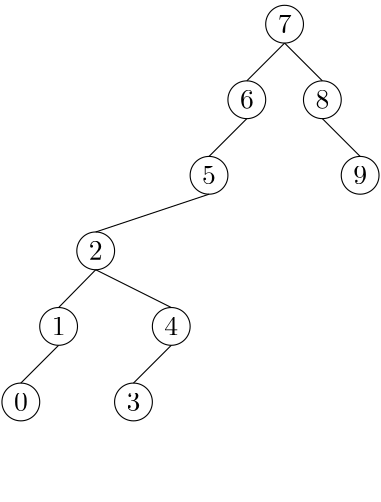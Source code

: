 <?xml version="1.0"?>
<!DOCTYPE ipe SYSTEM "ipe.dtd">
<ipe version="70010" creator="Ipe 7.0.10">
<info created="D:20110525141707" modified="D:20111115140401"/>
<ipestyle name="basic">
<symbol name="arrow/arc(spx)">
<path stroke="sym-stroke" fill="sym-stroke" pen="sym-pen">
0 0 m
-1 0.333 l
-1 -0.333 l
h
</path>
</symbol>
<symbol name="arrow/farc(spx)">
<path stroke="sym-stroke" fill="white" pen="sym-pen">
0 0 m
-1 0.333 l
-1 -0.333 l
h
</path>
</symbol>
<symbol name="mark/circle(sx)" transformations="translations">
<path fill="sym-stroke">
0.6 0 0 0.6 0 0 e
0.4 0 0 0.4 0 0 e
</path>
</symbol>
<symbol name="mark/disk(sx)" transformations="translations">
<path fill="sym-stroke">
0.6 0 0 0.6 0 0 e
</path>
</symbol>
<symbol name="mark/fdisk(sfx)" transformations="translations">
<group>
<path fill="sym-stroke" fillrule="eofill">
0.6 0 0 0.6 0 0 e
0.4 0 0 0.4 0 0 e
</path>
<path fill="sym-fill">
0.4 0 0 0.4 0 0 e
</path>
</group>
</symbol>
<symbol name="mark/box(sx)" transformations="translations">
<path fill="sym-stroke" fillrule="eofill">
-0.6 -0.6 m
0.6 -0.6 l
0.6 0.6 l
-0.6 0.6 l
h
-0.4 -0.4 m
0.4 -0.4 l
0.4 0.4 l
-0.4 0.4 l
h
</path>
</symbol>
<symbol name="mark/square(sx)" transformations="translations">
<path fill="sym-stroke">
-0.6 -0.6 m
0.6 -0.6 l
0.6 0.6 l
-0.6 0.6 l
h
</path>
</symbol>
<symbol name="mark/fsquare(sfx)" transformations="translations">
<group>
<path fill="sym-stroke" fillrule="eofill">
-0.6 -0.6 m
0.6 -0.6 l
0.6 0.6 l
-0.6 0.6 l
h
-0.4 -0.4 m
0.4 -0.4 l
0.4 0.4 l
-0.4 0.4 l
h
</path>
<path fill="sym-fill">
-0.4 -0.4 m
0.4 -0.4 l
0.4 0.4 l
-0.4 0.4 l
h
</path>
</group>
</symbol>
<symbol name="mark/cross(sx)" transformations="translations">
<group>
<path fill="sym-stroke">
-0.43 -0.57 m
0.57 0.43 l
0.43 0.57 l
-0.57 -0.43 l
h
</path>
<path fill="sym-stroke">
-0.43 0.57 m
0.57 -0.43 l
0.43 -0.57 l
-0.57 0.43 l
h
</path>
</group>
</symbol>
<symbol name="arrow/fnormal(spx)">
<path stroke="sym-stroke" fill="white" pen="sym-pen">
0 0 m
-1 0.333 l
-1 -0.333 l
h
</path>
</symbol>
<symbol name="arrow/pointed(spx)">
<path stroke="sym-stroke" fill="sym-stroke" pen="sym-pen">
0 0 m
-1 0.333 l
-0.8 0 l
-1 -0.333 l
h
</path>
</symbol>
<symbol name="arrow/fpointed(spx)">
<path stroke="sym-stroke" fill="white" pen="sym-pen">
0 0 m
-1 0.333 l
-0.8 0 l
-1 -0.333 l
h
</path>
</symbol>
<symbol name="arrow/linear(spx)">
<path stroke="sym-stroke" pen="sym-pen">
-1 0.333 m
0 0 l
-1 -0.333 l
</path>
</symbol>
<symbol name="arrow/fdouble(spx)">
<path stroke="sym-stroke" fill="white" pen="sym-pen">
0 0 m
-1 0.333 l
-1 -0.333 l
h
-1 0 m
-2 0.333 l
-2 -0.333 l
h
</path>
</symbol>
<symbol name="arrow/double(spx)">
<path stroke="sym-stroke" fill="sym-stroke" pen="sym-pen">
0 0 m
-1 0.333 l
-1 -0.333 l
h
-1 0 m
-2 0.333 l
-2 -0.333 l
h
</path>
</symbol>
<pen name="heavier" value="0.8"/>
<pen name="fat" value="1.2"/>
<pen name="ultrafat" value="2"/>
<symbolsize name="large" value="5"/>
<symbolsize name="small" value="2"/>
<symbolsize name="tiny" value="1.1"/>
<arrowsize name="large" value="10"/>
<arrowsize name="small" value="5"/>
<arrowsize name="tiny" value="3"/>
<color name="red" value="1 0 0"/>
<color name="green" value="0 1 0"/>
<color name="blue" value="0 0 1"/>
<color name="yellow" value="1 1 0"/>
<color name="orange" value="1 0.647 0"/>
<color name="gold" value="1 0.843 0"/>
<color name="purple" value="0.627 0.125 0.941"/>
<color name="gray" value="0.745"/>
<color name="brown" value="0.647 0.165 0.165"/>
<color name="navy" value="0 0 0.502"/>
<color name="pink" value="1 0.753 0.796"/>
<color name="seagreen" value="0.18 0.545 0.341"/>
<color name="turquoise" value="0.251 0.878 0.816"/>
<color name="violet" value="0.933 0.51 0.933"/>
<color name="darkblue" value="0 0 0.545"/>
<color name="darkcyan" value="0 0.545 0.545"/>
<color name="darkgray" value="0.663"/>
<color name="darkgreen" value="0 0.392 0"/>
<color name="darkmagenta" value="0.545 0 0.545"/>
<color name="darkorange" value="1 0.549 0"/>
<color name="darkred" value="0.545 0 0"/>
<color name="lightblue" value="0.678 0.847 0.902"/>
<color name="lightcyan" value="0.878 1 1"/>
<color name="lightgray" value="0.827"/>
<color name="lightgreen" value="0.565 0.933 0.565"/>
<color name="lightyellow" value="1 1 0.878"/>
<dashstyle name="dashed" value="[4] 0"/>
<dashstyle name="dotted" value="[1 3] 0"/>
<dashstyle name="dash dotted" value="[4 2 1 2] 0"/>
<dashstyle name="dash dot dotted" value="[4 2 1 2 1 2] 0"/>
<textsize name="large" value="\large"/>
<textsize name="small" value="\small"/>
<textsize name="tiny" value="\tiny"/>
<textsize name="Large" value="\Large"/>
<textsize name="LARGE" value="\LARGE"/>
<textsize name="huge" value="\huge"/>
<textsize name="Huge" value="\Huge"/>
<textsize name="footnote" value="\footnotesize"/>
<textstyle name="center" begin="\begin{center}" end="\end{center}"/>
<textstyle name="itemize" begin="\begin{itemize}" end="\end{itemize}"/>
<textstyle name="item" begin="\begin{itemize}\item{}" end="\end{itemize}"/>
<gridsize name="4 pts" value="4"/>
<gridsize name="8 pts (~3 mm)" value="8"/>
<gridsize name="16 pts (~6 mm)" value="16"/>
<gridsize name="32 pts (~12 mm)" value="32"/>
<gridsize name="10 pts (~3.5 mm)" value="10"/>
<gridsize name="20 pts (~7 mm)" value="20"/>
<gridsize name="14 pts (~5 mm)" value="14"/>
<gridsize name="28 pts (~10 mm)" value="28"/>
<gridsize name="56 pts (~20 mm)" value="56"/>
<anglesize name="90 deg" value="90"/>
<anglesize name="60 deg" value="60"/>
<anglesize name="45 deg" value="45"/>
<anglesize name="30 deg" value="30"/>
<anglesize name="22.5 deg" value="22.5"/>
<tiling name="falling" angle="-60" step="4" width="1"/>
<tiling name="rising" angle="30" step="4" width="1"/>
</ipestyle>
<page>
<layer name="alpha"/>
<layer name="beta"/>
<layer name="gamma"/>
<layer name="delta"/>
<layer name="epsilon"/>
<view layers="alpha delta" active="alpha"/>
<view layers="alpha beta delta" active="alpha"/>
<view layers="alpha beta gamma delta" active="gamma"/>
<view layers="alpha epsilon" active="epsilon"/>
<use layer="delta" matrix="0.85 0 0 0.85 -56.5505 -18.8" name="mark/cross(sx)" pos="256 448" size="normal" stroke="white"/>
<use matrix="0.85 0 0 0.85 -56.5505 -5.2" name="mark/cross(sx)" pos="256 448" size="normal" stroke="white"/>
<use layer="alpha" matrix="0.85 0 0 0.85 38.4 117.2" name="mark/cross(sx)" pos="256 448" size="normal" stroke="white"/>
<use matrix="0.85 0 0 0.85 38.4 130.8" name="mark/cross(sx)" pos="256 448" size="normal" stroke="white"/>
<use layer="beta" matrix="0.85 0 0 0.85 -16 -18.8" name="mark/cross(sx)" pos="256 448" size="normal" stroke="white"/>
<use layer="delta" matrix="0.85 0 0 0.85 -16 -5.2" name="mark/cross(sx)" pos="256 448" size="normal" stroke="white"/>
<use layer="alpha" matrix="0.85 0 0 0.85 65.6 62.8" name="mark/cross(sx)" pos="256 448" size="normal" stroke="white"/>
<use matrix="0.85 0 0 0.85 65.6 76.4" name="mark/cross(sx)" pos="256 448" size="normal" stroke="white"/>
<use layer="delta" matrix="0.85 0 0 0.85 11.2 62.8" name="mark/cross(sx)" pos="256 448" size="normal" stroke="white"/>
<use matrix="0.85 0 0 0.85 11.2 76.4" name="mark/cross(sx)" pos="256 448" size="normal" stroke="white"/>
<use matrix="0.85 0 0 0.85 -42.9505 8.4" name="mark/cross(sx)" pos="256 448" size="normal" stroke="white"/>
<use matrix="0.85 0 0 0.85 -42.9505 22" name="mark/cross(sx)" pos="256 448" size="normal" stroke="white"/>
<path matrix="0.425 0 0 0.425 52.2495 260" stroke="black" fill="white">
16 0 0 16 256 256 e
</path>
<text matrix="0.425 0 0 0.425 52.2495 260" transformations="translations" pos="256 256" stroke="black" type="label" width="4.981" height="6.42" depth="0" halign="center" valign="center">$0$</text>
<use matrix="0.85 0 0 0.85 -29.6 35.6" name="mark/cross(sx)" pos="256 448" size="normal" stroke="white"/>
<use matrix="0.85 0 0 0.85 -29.6 49.2" name="mark/cross(sx)" pos="256 448" size="normal" stroke="white"/>
<use matrix="0.85 0 0 0.85 -2.4 8.4" name="mark/cross(sx)" pos="256 448" size="normal" stroke="white"/>
<use matrix="0.85 0 0 0.85 -2.4 22" name="mark/cross(sx)" pos="256 448" size="normal" stroke="white"/>
<use layer="alpha" matrix="0.85 0 0 0.85 24.8 90" name="mark/cross(sx)" pos="256 448" size="normal" stroke="white"/>
<use matrix="0.85 0 0 0.85 24.8 103.6" name="mark/cross(sx)" pos="256 448" size="normal" stroke="white"/>
<use matrix="0.85 0 0 0.85 52 90" name="mark/cross(sx)" pos="256 448" size="normal" stroke="white"/>
<use matrix="0.85 0 0 0.85 52 103.6" name="mark/cross(sx)" pos="256 448" size="normal" stroke="white"/>
<path layer="delta" matrix="0.85 0 0 0.85 38.6495 15.2" stroke="black">
160 440 m
144 424 l
</path>
<path matrix="0.425 0 0 0.425 65.8495 287.2" stroke="black" fill="white">
16 0 0 16 256 256 e
</path>
<text matrix="0.425 0 0 0.425 65.8495 287.2" transformations="translations" pos="256 256" stroke="black" type="label" width="4.981" height="6.42" depth="0" halign="center" valign="center">$1$</text>
<path matrix="0.425 0 0 0.425 79.2 314.4" stroke="black" fill="white">
16 0 0 16 256 256 e
</path>
<text matrix="0.425 0 0 0.425 79.2 314.4" transformations="translations" pos="256 256" stroke="black" type="label" width="4.981" height="6.42" depth="0" halign="center" valign="center">$2$</text>
<path matrix="0.425 0 0 0.425 92.8 260" stroke="black" fill="white">
16 0 0 16 256 256 e
</path>
<text matrix="0.425 0 0 0.425 92.8 260" transformations="translations" pos="256 256" stroke="black" type="label" width="4.981" height="6.42" depth="0" halign="center" valign="center">$3$</text>
<path matrix="0.425 0 0 0.425 106.4 287.2" stroke="black" fill="white">
16 0 0 16 256 256 e
</path>
<text matrix="0.425 0 0 0.425 106.4 287.2" transformations="translations" pos="256 256" stroke="black" type="label" width="4.981" height="6.42" depth="0" halign="center" valign="center">$4$</text>
<path matrix="0.425 0 0 0.425 120 341.6" stroke="black" fill="white">
16 0 0 16 256 256 e
</path>
<text matrix="0.425 0 0 0.425 120 341.6" transformations="translations" pos="256 256" stroke="black" type="label" width="4.981" height="6.42" depth="0" halign="center" valign="center">$5$</text>
<path layer="alpha" matrix="0.425 0 0 0.425 133.6 368.8" stroke="black" fill="white">
16 0 0 16 256 256 e
</path>
<text matrix="0.425 0 0 0.425 133.6 368.8" transformations="translations" pos="256 256" stroke="black" type="label" width="4.981" height="6.42" depth="0" halign="center" valign="center">$6$</text>
<path matrix="0.425 0 0 0.425 147.2 396" stroke="black" fill="white">
16 0 0 16 256 256 e
</path>
<text matrix="0.425 0 0 0.425 147.2 396" transformations="translations" pos="256 256" stroke="black" type="label" width="4.981" height="6.42" depth="0" halign="center" valign="center">$7$</text>
<path matrix="0.425 0 0 0.425 160.8 368.8" stroke="black" fill="white">
16 0 0 16 256 256 e
</path>
<text matrix="0.425 0 0 0.425 160.8 368.8" transformations="translations" pos="256 256" stroke="black" type="label" width="4.981" height="6.42" depth="0" halign="center" valign="center">$8$</text>
<path matrix="0.425 0 0 0.425 174.4 341.6" stroke="black" fill="white">
16 0 0 16 256 256 e
</path>
<text matrix="0.425 0 0 0.425 174.4 341.6" transformations="translations" pos="256 256" stroke="black" type="label" width="4.981" height="6.42" depth="0" halign="center" valign="center">$9$</text>
<path stroke="black">
269.6 470.8 m
283.2 457.2 l
</path>
<path stroke="black">
256 498 m
269.6 484.4 l
</path>
<path layer="delta" matrix="1 0 0 1 0 -27.2" stroke="black">
188 443.6 m
174.649 430 l
</path>
<path stroke="black">
228.8 443.6 m
188 430 l
</path>
<path stroke="black">
188 416.4 m
215.2 402.8 l
</path>
<path stroke="black">
215.2 389.2 m
201.6 375.6 l
</path>
<path layer="alpha" stroke="black">
256 498 m
242.4 484.4 l
</path>
<use layer="beta" matrix="0.85 0 0 0.85 -9.2 -46" name="mark/cross(sx)" pos="256 448" size="normal" stroke="white"/>
<use matrix="0.85 0 0 0.85 -9.2 -32.4" name="mark/cross(sx)" pos="256 448" size="normal" stroke="white"/>
<path matrix="0.425 0 0 0.425 99.6 232.8" stroke="black" fill="pink">
16 0 0 16 256 256 e
</path>
<text matrix="0.425 0 0 0.425 99.6 232.8" transformations="translations" pos="256 256" stroke="black" type="label" width="12.73" height="6.42" depth="0" halign="center" valign="center">$3.5$</text>
<path matrix="-0.5 0 0 1 322.8 -108.8" stroke="black">
242.4 470.8 m
228.8 457.2 l
</path>
<text layer="gamma" matrix="1 0 0 1 -8.01081 2.07502" transformations="translations" pos="222.729 364.229" stroke="black" type="label" width="6.362" height="8.422" depth="3.43" valign="baseline">$\frac{1}{2}$</text>
<text matrix="1 0 0 1 -2.95135 1.86961" transformations="translations" pos="231.161 391.634" stroke="black" type="label" width="6.362" height="8.422" depth="3.43" valign="baseline">$\frac{2}{3}$</text>
<text matrix="1 0 0 1 -1.68649 0.399343" transformations="translations" pos="202.069 420.305" stroke="black" type="label" width="6.362" height="8.422" depth="3.43" valign="baseline">$\frac{3}{6}$</text>
<text matrix="1 0 0 1 0 1.03718" transformations="translations" pos="241.702 446.867" stroke="black" type="label" width="26.008" height="8.422" depth="3.43" valign="baseline">$\frac{6}{7}&gt;\frac{2}{3}$</text>
<use layer="epsilon" matrix="0.85 0 0 0.85 -29.3505 8.4" name="mark/cross(sx)" pos="256 448" size="normal" stroke="white"/>
<use matrix="0.85 0 0 0.85 -29.3505 22" name="mark/cross(sx)" pos="256 448" size="normal" stroke="white"/>
<use matrix="0.85 0 0 0.85 11.2 62.8" name="mark/cross(sx)" pos="256 448" size="normal" stroke="white"/>
<use matrix="0.85 0 0 0.85 11.2 76.4" name="mark/cross(sx)" pos="256 448" size="normal" stroke="white"/>
<use matrix="0.85 0 0 0.85 38.4 8.4" name="mark/cross(sx)" pos="256 448" size="normal" stroke="white"/>
<use matrix="0.85 0 0 0.85 38.4 22" name="mark/cross(sx)" pos="256 448" size="normal" stroke="white"/>
<use matrix="0.85 0 0 0.85 -15.7505 35.6" name="mark/cross(sx)" pos="256 448" size="normal" stroke="white"/>
<use matrix="0.85 0 0 0.85 -15.7505 49.2" name="mark/cross(sx)" pos="256 448" size="normal" stroke="white"/>
<path matrix="0.425 0 0 0.425 79.4495 287.2" stroke="black" fill="white">
16 0 0 16 256 256 e
</path>
<text matrix="0.425 0 0 0.425 79.4495 287.2" transformations="translations" pos="256 256" stroke="black" type="label" width="4.981" height="6.42" depth="0" halign="center" valign="center">$0$</text>
<use matrix="0.85 0 0 0.85 -2.4 8.4" name="mark/cross(sx)" pos="256 448" size="normal" stroke="white"/>
<use matrix="0.85 0 0 0.85 -2.4 22" name="mark/cross(sx)" pos="256 448" size="normal" stroke="white"/>
<use matrix="0.85 0 0 0.85 24.8 35.6" name="mark/cross(sx)" pos="256 448" size="normal" stroke="white"/>
<use matrix="0.85 0 0 0.85 24.8 49.2" name="mark/cross(sx)" pos="256 448" size="normal" stroke="white"/>
<path matrix="0.425 0 0 0.425 93.0495 314.4" stroke="black" fill="white">
16 0 0 16 256 256 e
</path>
<text matrix="0.425 0 0 0.425 93.0495 314.4" transformations="translations" pos="256 256" stroke="black" type="label" width="4.981" height="6.42" depth="0" halign="center" valign="center">$1$</text>
<path matrix="0.425 0 0 0.425 106.4 287.2" stroke="black" fill="white">
16 0 0 16 256 256 e
</path>
<text matrix="0.425 0 0 0.425 106.4 287.2" transformations="translations" pos="256 256" stroke="black" type="label" width="4.981" height="6.42" depth="0" halign="center" valign="center">$2$</text>
<path matrix="0.425 0 0 0.425 120 341.6" stroke="black" fill="white">
16 0 0 16 256 256 e
</path>
<text matrix="0.425 0 0 0.425 120 341.6" transformations="translations" pos="256 256" stroke="black" type="label" width="4.981" height="6.42" depth="0" halign="center" valign="center">$3$</text>
<path matrix="0.425 0 0 0.425 133.6 314.4" stroke="black" fill="white">
16 0 0 16 256 256 e
</path>
<text matrix="0.425 0 0 0.425 133.6 314.4" transformations="translations" pos="256 256" stroke="black" type="label" width="4.981" height="6.42" depth="0" halign="center" valign="center">$4$</text>
<path matrix="0.425 0 0 0.425 147.2 287.2" stroke="black" fill="white">
16 0 0 16 256 256 e
</path>
<text matrix="0.425 0 0 0.425 147.2 287.2" transformations="translations" pos="256 256" stroke="black" type="label" width="4.981" height="6.42" depth="0" halign="center" valign="center">$5$</text>
<use matrix="0.85 0 0 0.85 18 8.4" name="mark/cross(sx)" pos="256 448" size="normal" stroke="white"/>
<use matrix="0.85 0 0 0.85 18 22" name="mark/cross(sx)" pos="256 448" size="normal" stroke="white"/>
<path matrix="0.425 0 0 0.425 126.8 287.2" stroke="black" fill="pink">
16 0 0 16 256 256 e
</path>
<text matrix="0.425 0 0 0.425 126.8 287.2" transformations="translations" pos="256 256" stroke="black" type="label" width="12.73" height="6.42" depth="0" halign="center" valign="center">$3.5$</text>
<path stroke="black" fill="pink">
228.8 443.6 m
201.849 430 l
</path>
<path stroke="black" fill="pink">
228.8 443.6 m
242.4 430 l
</path>
<path stroke="black" fill="pink">
201.849 416.4 m
188.249 402.8 l
</path>
<path stroke="black" fill="pink">
201.849 416.4 m
215.2 402.8 l
</path>
<path stroke="black" fill="pink">
242.4 416.4 m
235.6 402.8 l
</path>
<path stroke="black" fill="pink">
242.4 416.4 m
256 402.8 l
</path>
<path layer="alpha" stroke="black">
242.4 470.8 m
228.8 457.2 l
</path>
</page>
</ipe>
